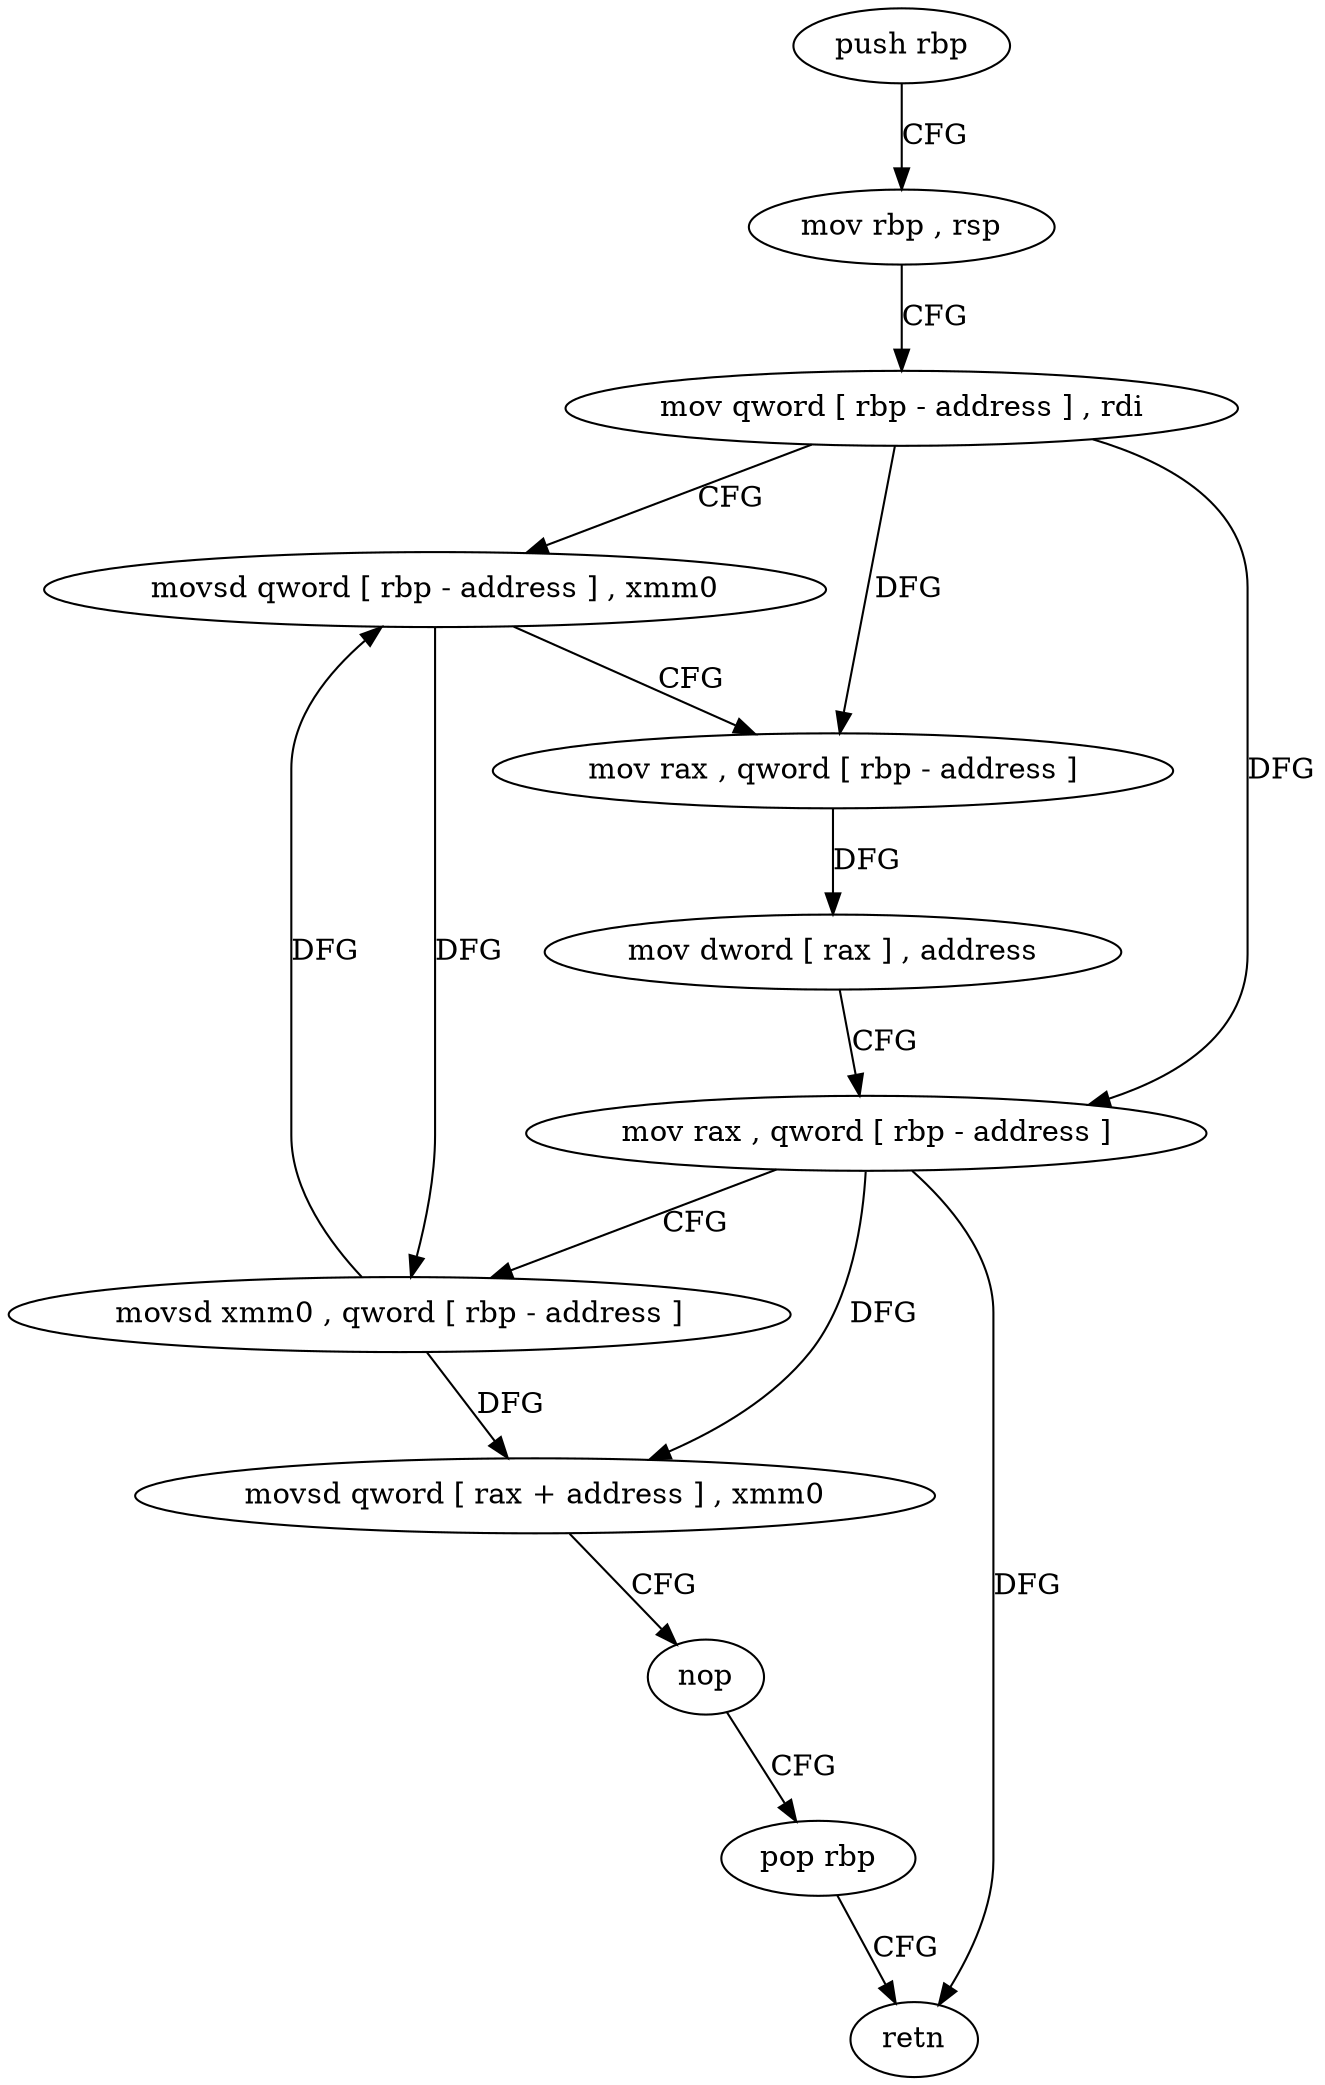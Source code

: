 digraph "func" {
"138744" [label = "push rbp" ]
"138745" [label = "mov rbp , rsp" ]
"138748" [label = "mov qword [ rbp - address ] , rdi" ]
"138752" [label = "movsd qword [ rbp - address ] , xmm0" ]
"138757" [label = "mov rax , qword [ rbp - address ]" ]
"138761" [label = "mov dword [ rax ] , address" ]
"138767" [label = "mov rax , qword [ rbp - address ]" ]
"138771" [label = "movsd xmm0 , qword [ rbp - address ]" ]
"138776" [label = "movsd qword [ rax + address ] , xmm0" ]
"138781" [label = "nop" ]
"138782" [label = "pop rbp" ]
"138783" [label = "retn" ]
"138744" -> "138745" [ label = "CFG" ]
"138745" -> "138748" [ label = "CFG" ]
"138748" -> "138752" [ label = "CFG" ]
"138748" -> "138757" [ label = "DFG" ]
"138748" -> "138767" [ label = "DFG" ]
"138752" -> "138757" [ label = "CFG" ]
"138752" -> "138771" [ label = "DFG" ]
"138757" -> "138761" [ label = "DFG" ]
"138761" -> "138767" [ label = "CFG" ]
"138767" -> "138771" [ label = "CFG" ]
"138767" -> "138776" [ label = "DFG" ]
"138767" -> "138783" [ label = "DFG" ]
"138771" -> "138776" [ label = "DFG" ]
"138771" -> "138752" [ label = "DFG" ]
"138776" -> "138781" [ label = "CFG" ]
"138781" -> "138782" [ label = "CFG" ]
"138782" -> "138783" [ label = "CFG" ]
}
